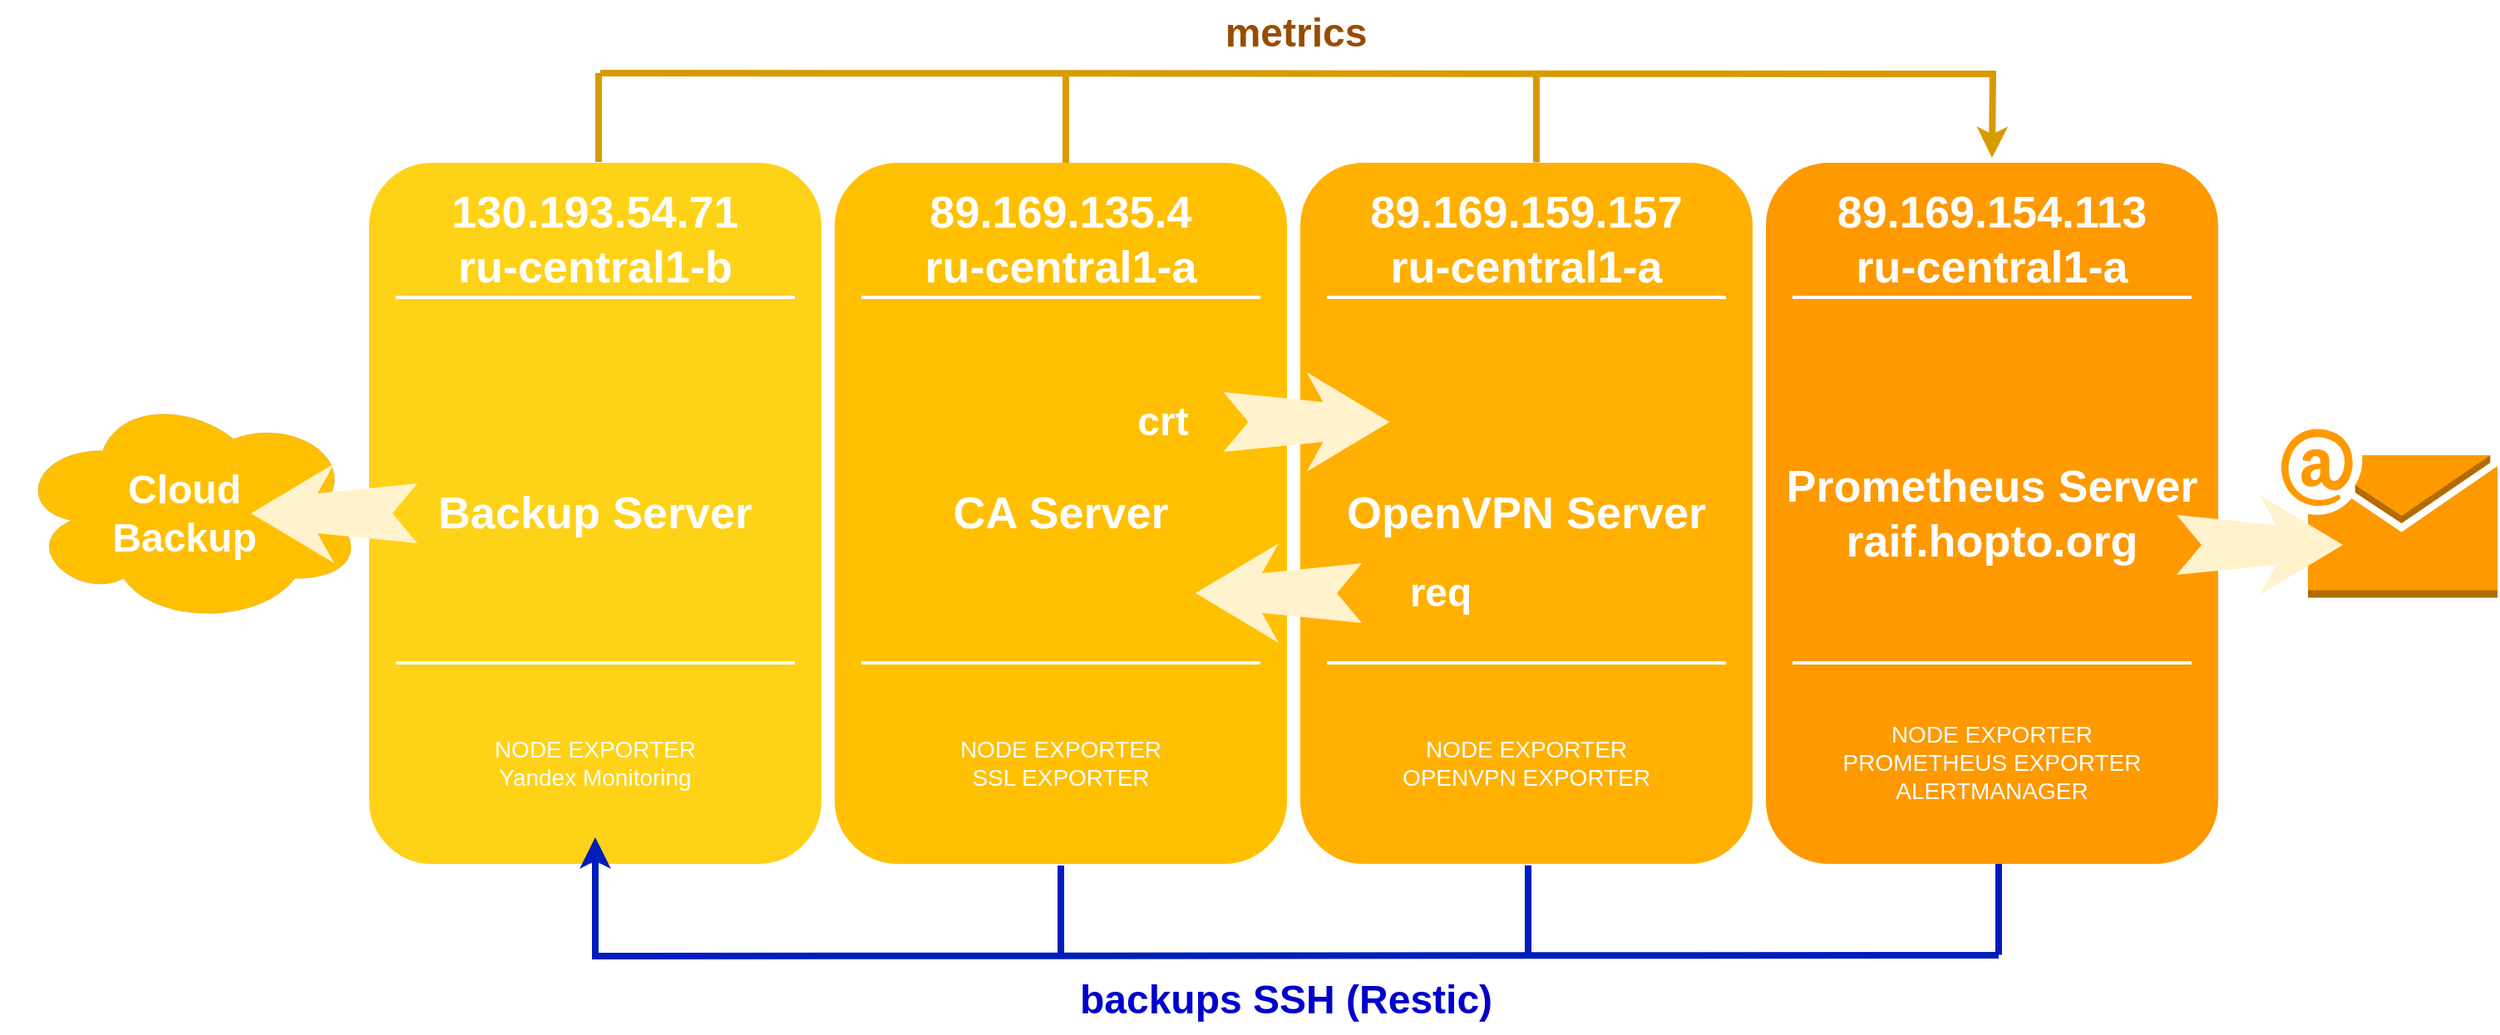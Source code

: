 <mxfile version="26.0.16">
  <diagram name="Page-1" id="12e1b939-464a-85fe-373e-61e167be1490">
    <mxGraphModel dx="1764" dy="916" grid="1" gridSize="10" guides="1" tooltips="1" connect="1" arrows="1" fold="1" page="1" pageScale="1.5" pageWidth="1169" pageHeight="826" background="none" math="0" shadow="0">
      <root>
        <mxCell id="0" />
        <mxCell id="1" parent="0" />
        <mxCell id="60da8b9f42644d3a-2" value="&lt;span style=&quot;color: rgb(255, 255, 255); font-size: 27px; font-weight: 700;&quot;&gt;Backup Server&lt;/span&gt;" style="whiteSpace=wrap;html=1;rounded=1;shadow=0;strokeWidth=8;fontSize=20;align=center;fillColor=#FED217;strokeColor=#FFFFFF;" parent="1" vertex="1">
          <mxGeometry x="316" y="405" width="280" height="430" as="geometry" />
        </mxCell>
        <mxCell id="60da8b9f42644d3a-3" value="130.193.54.71&lt;div&gt;ru-central1-b&lt;/div&gt;" style="text;html=1;strokeColor=none;fillColor=none;align=center;verticalAlign=middle;whiteSpace=wrap;rounded=0;shadow=0;fontSize=27;fontColor=#FFFFFF;fontStyle=1" parent="1" vertex="1">
          <mxGeometry x="316" y="425" width="280" height="60" as="geometry" />
        </mxCell>
        <mxCell id="60da8b9f42644d3a-4" value="NODE EXPORTER&lt;div&gt;Yandex Monitoring&lt;/div&gt;" style="text;html=1;strokeColor=none;fillColor=none;align=center;verticalAlign=middle;whiteSpace=wrap;rounded=0;shadow=0;fontSize=14;fontColor=#FFFFFF;" parent="1" vertex="1">
          <mxGeometry x="316" y="725" width="280" height="90" as="geometry" />
        </mxCell>
        <mxCell id="60da8b9f42644d3a-6" value="" style="line;strokeWidth=2;html=1;rounded=0;shadow=0;fontSize=27;align=center;fillColor=none;strokeColor=#FFFFFF;" parent="1" vertex="1">
          <mxGeometry x="336" y="485" width="240" height="10" as="geometry" />
        </mxCell>
        <mxCell id="60da8b9f42644d3a-7" value="" style="line;strokeWidth=2;html=1;rounded=0;shadow=0;fontSize=27;align=center;fillColor=none;strokeColor=#FFFFFF;" parent="1" vertex="1">
          <mxGeometry x="336" y="705" width="240" height="10" as="geometry" />
        </mxCell>
        <mxCell id="60da8b9f42644d3a-17" value="&lt;span style=&quot;color: rgb(255, 255, 255); font-size: 27px; font-weight: 700;&quot;&gt;CA Server&lt;/span&gt;" style="whiteSpace=wrap;html=1;rounded=1;shadow=0;strokeWidth=8;fontSize=20;align=center;fillColor=#FFC001;strokeColor=#FFFFFF;" parent="1" vertex="1">
          <mxGeometry x="596" y="405" width="280" height="430" as="geometry" />
        </mxCell>
        <mxCell id="60da8b9f42644d3a-18" value="89.169.135.4&lt;div&gt;ru-central1-a&lt;/div&gt;" style="text;html=1;strokeColor=none;fillColor=none;align=center;verticalAlign=middle;whiteSpace=wrap;rounded=0;shadow=0;fontSize=27;fontColor=#FFFFFF;fontStyle=1" parent="1" vertex="1">
          <mxGeometry x="596" y="425" width="280" height="60" as="geometry" />
        </mxCell>
        <mxCell id="60da8b9f42644d3a-19" value="NODE EXPORTER&lt;div&gt;&lt;div&gt;SSL EXPORTER&lt;/div&gt;&lt;/div&gt;" style="text;html=1;strokeColor=none;fillColor=none;align=center;verticalAlign=middle;whiteSpace=wrap;rounded=0;shadow=0;fontSize=14;fontColor=#FFFFFF;" parent="1" vertex="1">
          <mxGeometry x="596" y="725" width="280" height="90" as="geometry" />
        </mxCell>
        <mxCell id="60da8b9f42644d3a-20" value="" style="line;strokeWidth=2;html=1;rounded=0;shadow=0;fontSize=27;align=center;fillColor=none;strokeColor=#FFFFFF;" parent="1" vertex="1">
          <mxGeometry x="616" y="485" width="240" height="10" as="geometry" />
        </mxCell>
        <mxCell id="60da8b9f42644d3a-21" value="" style="line;strokeWidth=2;html=1;rounded=0;shadow=0;fontSize=27;align=center;fillColor=none;strokeColor=#FFFFFF;" parent="1" vertex="1">
          <mxGeometry x="616" y="705" width="240" height="10" as="geometry" />
        </mxCell>
        <mxCell id="60da8b9f42644d3a-24" value="&lt;span style=&quot;color: rgb(255, 255, 255); font-size: 27px; font-weight: 700;&quot;&gt;OpenVPN Server&lt;/span&gt;" style="whiteSpace=wrap;html=1;rounded=1;shadow=0;strokeWidth=8;fontSize=20;align=center;fillColor=#FFB001;strokeColor=#FFFFFF;" parent="1" vertex="1">
          <mxGeometry x="876" y="405" width="280" height="430" as="geometry" />
        </mxCell>
        <mxCell id="60da8b9f42644d3a-25" value="89.169.159.157&lt;div&gt;ru-central1-a&lt;/div&gt;" style="text;html=1;strokeColor=none;fillColor=none;align=center;verticalAlign=middle;whiteSpace=wrap;rounded=0;shadow=0;fontSize=27;fontColor=#FFFFFF;fontStyle=1" parent="1" vertex="1">
          <mxGeometry x="876" y="425" width="280" height="60" as="geometry" />
        </mxCell>
        <mxCell id="60da8b9f42644d3a-26" value="NODE EXPORTER&lt;div&gt;&lt;div&gt;OPENVPN EXPORTER&lt;/div&gt;&lt;/div&gt;" style="text;html=1;strokeColor=none;fillColor=none;align=center;verticalAlign=middle;whiteSpace=wrap;rounded=0;shadow=0;fontSize=14;fontColor=#FFFFFF;" parent="1" vertex="1">
          <mxGeometry x="876" y="725" width="280" height="90" as="geometry" />
        </mxCell>
        <mxCell id="60da8b9f42644d3a-27" value="" style="line;strokeWidth=2;html=1;rounded=0;shadow=0;fontSize=27;align=center;fillColor=none;strokeColor=#FFFFFF;" parent="1" vertex="1">
          <mxGeometry x="896" y="485" width="240" height="10" as="geometry" />
        </mxCell>
        <mxCell id="60da8b9f42644d3a-28" value="" style="line;strokeWidth=2;html=1;rounded=0;shadow=0;fontSize=27;align=center;fillColor=none;strokeColor=#FFFFFF;" parent="1" vertex="1">
          <mxGeometry x="896" y="705" width="240" height="10" as="geometry" />
        </mxCell>
        <mxCell id="60da8b9f42644d3a-30" value="" style="html=1;shadow=0;dashed=0;align=center;verticalAlign=middle;shape=mxgraph.arrows2.stylisedArrow;dy=0.6;dx=40;notch=15;feather=0.4;rounded=0;strokeWidth=1;fontSize=27;strokeColor=none;fillColor=#fff2cc;rotation=-180;" parent="1" vertex="1">
          <mxGeometry x="817" y="638" width="100" height="60" as="geometry" />
        </mxCell>
        <mxCell id="vOUV476OKw6NWkuYk_WK-25" style="edgeStyle=orthogonalEdgeStyle;rounded=0;orthogonalLoop=1;jettySize=auto;html=1;exitX=0.5;exitY=0;exitDx=0;exitDy=0;entryX=0.5;entryY=0;entryDx=0;entryDy=0;" edge="1" parent="1" source="60da8b9f42644d3a-31" target="60da8b9f42644d3a-32">
          <mxGeometry relative="1" as="geometry" />
        </mxCell>
        <mxCell id="60da8b9f42644d3a-31" value="&lt;span style=&quot;color: rgb(255, 255, 255); font-size: 27px; font-weight: 700;&quot;&gt;Prometheus Server&lt;/span&gt;&lt;div&gt;&lt;span style=&quot;color: rgb(255, 255, 255);&quot;&gt;&lt;font color=&quot;#ffffff&quot;&gt;&lt;span style=&quot;font-size: 27px;&quot;&gt;&lt;b&gt;raif.hopto.org&lt;/b&gt;&lt;/span&gt;&lt;/font&gt;&lt;/span&gt;&lt;/div&gt;" style="whiteSpace=wrap;html=1;rounded=1;shadow=0;strokeWidth=8;fontSize=20;align=center;fillColor=#FE9900;strokeColor=#FFFFFF;" parent="1" vertex="1">
          <mxGeometry x="1156" y="405" width="280" height="430" as="geometry" />
        </mxCell>
        <mxCell id="60da8b9f42644d3a-32" value="89.169.154.113&lt;div&gt;ru-central1-a&lt;/div&gt;" style="text;html=1;strokeColor=none;fillColor=none;align=center;verticalAlign=middle;whiteSpace=wrap;rounded=0;shadow=0;fontSize=27;fontColor=#FFFFFF;fontStyle=1" parent="1" vertex="1">
          <mxGeometry x="1156" y="425" width="280" height="60" as="geometry" />
        </mxCell>
        <mxCell id="60da8b9f42644d3a-33" value="NODE EXPORTER&lt;div&gt;PROMETHEUS EXPORTER&lt;/div&gt;&lt;div&gt;ALERTMANAGER&lt;/div&gt;" style="text;html=1;strokeColor=none;fillColor=none;align=center;verticalAlign=middle;whiteSpace=wrap;rounded=0;shadow=0;fontSize=14;fontColor=#FFFFFF;" parent="1" vertex="1">
          <mxGeometry x="1156" y="725" width="280" height="90" as="geometry" />
        </mxCell>
        <mxCell id="60da8b9f42644d3a-34" value="" style="line;strokeWidth=2;html=1;rounded=0;shadow=0;fontSize=27;align=center;fillColor=none;strokeColor=#FFFFFF;" parent="1" vertex="1">
          <mxGeometry x="1176" y="485" width="240" height="10" as="geometry" />
        </mxCell>
        <mxCell id="60da8b9f42644d3a-35" value="" style="line;strokeWidth=2;html=1;rounded=0;shadow=0;fontSize=27;align=center;fillColor=none;strokeColor=#FFFFFF;" parent="1" vertex="1">
          <mxGeometry x="1176" y="705" width="240" height="10" as="geometry" />
        </mxCell>
        <mxCell id="60da8b9f42644d3a-37" value="" style="html=1;shadow=0;dashed=0;align=center;verticalAlign=middle;shape=mxgraph.arrows2.stylisedArrow;dy=0.6;dx=40;notch=15;feather=0.4;rounded=0;strokeWidth=1;fontSize=27;strokeColor=none;fillColor=#fff2cc;" parent="1" vertex="1">
          <mxGeometry x="833.75" y="535" width="100" height="60" as="geometry" />
        </mxCell>
        <mxCell id="TWnDSq0pQ0x6KAUcjfAo-7" value="" style="group" parent="1" vertex="1" connectable="0">
          <mxGeometry x="98" y="560" width="210" height="140" as="geometry" />
        </mxCell>
        <mxCell id="TWnDSq0pQ0x6KAUcjfAo-1" value="" style="ellipse;shape=cloud;whiteSpace=wrap;html=1;fillColor=light-dark(#ffc001, #ededed);strokeWidth=0;" parent="TWnDSq0pQ0x6KAUcjfAo-7" vertex="1">
          <mxGeometry x="9" y="-13" width="210" height="140" as="geometry" />
        </mxCell>
        <mxCell id="TWnDSq0pQ0x6KAUcjfAo-3" value="Cloud Backup" style="text;html=1;align=center;verticalAlign=middle;whiteSpace=wrap;rounded=0;fontSize=24;fontStyle=1;fontColor=light-dark(#ffffff, #ededed);" parent="TWnDSq0pQ0x6KAUcjfAo-7" vertex="1">
          <mxGeometry x="81" y="45" width="60" height="30" as="geometry" />
        </mxCell>
        <mxCell id="TWnDSq0pQ0x6KAUcjfAo-6" value="" style="html=1;shadow=0;dashed=0;align=center;verticalAlign=middle;shape=mxgraph.arrows2.stylisedArrow;dy=0.6;dx=40;notch=15;feather=0.4;rounded=0;strokeWidth=1;fontSize=27;strokeColor=none;fillColor=#fff2cc;rotation=-180;" parent="1" vertex="1">
          <mxGeometry x="249" y="590" width="100" height="60" as="geometry" />
        </mxCell>
        <mxCell id="TWnDSq0pQ0x6KAUcjfAo-8" value="" style="outlineConnect=0;dashed=0;verticalLabelPosition=bottom;verticalAlign=top;align=center;html=1;shape=mxgraph.aws3.email;fillColor=light-dark(#fe9900, #835801);gradientColor=none;" parent="1" vertex="1">
          <mxGeometry x="1470" y="569.25" width="130" height="101.5" as="geometry" />
        </mxCell>
        <mxCell id="TWnDSq0pQ0x6KAUcjfAo-9" value="" style="html=1;shadow=0;dashed=0;align=center;verticalAlign=middle;shape=mxgraph.arrows2.stylisedArrow;dy=0.6;dx=40;notch=15;feather=0.4;rounded=0;strokeWidth=1;fontSize=27;strokeColor=none;fillColor=#fff2cc;" parent="1" vertex="1">
          <mxGeometry x="1407" y="609" width="100" height="60" as="geometry" />
        </mxCell>
        <mxCell id="vOUV476OKw6NWkuYk_WK-17" value="" style="group;strokeWidth=4;" vertex="1" connectable="0" parent="1">
          <mxGeometry x="731" y="831.015" width="574.005" height="55.025" as="geometry" />
        </mxCell>
        <mxCell id="vOUV476OKw6NWkuYk_WK-13" style="edgeStyle=orthogonalEdgeStyle;rounded=0;orthogonalLoop=1;jettySize=auto;html=1;entryX=0.5;entryY=1;entryDx=0;entryDy=0;strokeWidth=4;fillColor=#0050ef;strokeColor=#001DBC;" edge="1" parent="vOUV476OKw6NWkuYk_WK-17" target="60da8b9f42644d3a-4">
          <mxGeometry relative="1" as="geometry">
            <mxPoint x="569" y="54.985" as="sourcePoint" />
          </mxGeometry>
        </mxCell>
        <mxCell id="vOUV476OKw6NWkuYk_WK-14" value="" style="line;strokeWidth=4;html=1;rotation=90;fillColor=#0050ef;strokeColor=#001DBC;fontColor=#ffffff;" vertex="1" parent="vOUV476OKw6NWkuYk_WK-17">
          <mxGeometry x="-21.75" y="22.735" width="53.5" height="10" as="geometry" />
        </mxCell>
        <mxCell id="vOUV476OKw6NWkuYk_WK-15" value="" style="line;strokeWidth=4;html=1;rotation=90;fillColor=#0050ef;strokeColor=#001DBC;fontColor=#ffffff;" vertex="1" parent="vOUV476OKw6NWkuYk_WK-17">
          <mxGeometry x="258.93" y="22.945" width="54.16" height="10" as="geometry" />
        </mxCell>
        <mxCell id="vOUV476OKw6NWkuYk_WK-16" value="" style="line;strokeWidth=4;html=1;rotation=90;fillColor=#0050ef;strokeColor=#001DBC;fontColor=#ffffff;" vertex="1" parent="vOUV476OKw6NWkuYk_WK-17">
          <mxGeometry x="541.61" y="22.395" width="54.79" height="10" as="geometry" />
        </mxCell>
        <mxCell id="vOUV476OKw6NWkuYk_WK-18" value="" style="group" vertex="1" connectable="0" parent="1">
          <mxGeometry x="453" y="354" width="574.005" height="55.025" as="geometry" />
        </mxCell>
        <mxCell id="vOUV476OKw6NWkuYk_WK-19" style="edgeStyle=orthogonalEdgeStyle;rounded=0;orthogonalLoop=1;jettySize=auto;html=1;entryX=0.5;entryY=1;entryDx=0;entryDy=0;" edge="1" parent="vOUV476OKw6NWkuYk_WK-18">
          <mxGeometry relative="1" as="geometry">
            <mxPoint x="569" y="54.985" as="sourcePoint" />
          </mxGeometry>
        </mxCell>
        <mxCell id="vOUV476OKw6NWkuYk_WK-20" value="" style="line;strokeWidth=4;html=1;rotation=90;fillColor=#ffe6cc;strokeColor=#d79b00;" vertex="1" parent="vOUV476OKw6NWkuYk_WK-18">
          <mxGeometry x="-21.75" y="22.735" width="53.5" height="10" as="geometry" />
        </mxCell>
        <mxCell id="vOUV476OKw6NWkuYk_WK-21" value="" style="line;strokeWidth=4;html=1;rotation=90;fillColor=#ffe6cc;strokeColor=#d79b00;" vertex="1" parent="vOUV476OKw6NWkuYk_WK-18">
          <mxGeometry x="258.93" y="22.945" width="54.16" height="10" as="geometry" />
        </mxCell>
        <mxCell id="vOUV476OKw6NWkuYk_WK-22" value="" style="line;strokeWidth=4;html=1;rotation=90;fillColor=#ffe6cc;strokeColor=#d79b00;" vertex="1" parent="vOUV476OKw6NWkuYk_WK-18">
          <mxGeometry x="541.61" y="22.395" width="54.79" height="10" as="geometry" />
        </mxCell>
        <mxCell id="vOUV476OKw6NWkuYk_WK-24" style="edgeStyle=orthogonalEdgeStyle;rounded=0;orthogonalLoop=1;jettySize=auto;html=1;strokeWidth=4;fillColor=#ffe6cc;strokeColor=#d79b00;" edge="1" parent="1">
          <mxGeometry relative="1" as="geometry">
            <mxPoint x="459" y="355" as="sourcePoint" />
            <mxPoint x="1296" y="406" as="targetPoint" />
          </mxGeometry>
        </mxCell>
        <mxCell id="vOUV476OKw6NWkuYk_WK-26" value="&lt;font style=&quot;font-size: 24px;&quot;&gt;&lt;b&gt;backups SSH (Restic)&lt;/b&gt;&lt;/font&gt;" style="text;html=1;align=center;verticalAlign=middle;resizable=0;points=[];autosize=1;strokeColor=none;fillColor=none;strokeWidth=4;fontColor=#0000CC;" vertex="1" parent="1">
          <mxGeometry x="736" y="893" width="270" height="40" as="geometry" />
        </mxCell>
        <mxCell id="vOUV476OKw6NWkuYk_WK-27" value="&lt;font style=&quot;font-size: 24px; color: rgb(153, 76, 0);&quot;&gt;&lt;b style=&quot;&quot;&gt;metrics&lt;/b&gt;&lt;/font&gt;" style="text;html=1;align=center;verticalAlign=middle;resizable=0;points=[];autosize=1;strokeColor=none;fillColor=none;" vertex="1" parent="1">
          <mxGeometry x="822" y="311" width="110" height="40" as="geometry" />
        </mxCell>
        <mxCell id="vOUV476OKw6NWkuYk_WK-28" value="&lt;font style=&quot;font-size: 24px;&quot;&gt;&lt;b&gt;req&lt;/b&gt;&lt;/font&gt;" style="text;html=1;align=center;verticalAlign=middle;resizable=0;points=[];autosize=1;strokeColor=none;fillColor=none;fontColor=#FFFFFF;" vertex="1" parent="1">
          <mxGeometry x="933.75" y="648" width="60" height="40" as="geometry" />
        </mxCell>
        <mxCell id="vOUV476OKw6NWkuYk_WK-29" value="&lt;font style=&quot;font-size: 24px;&quot;&gt;&lt;b&gt;crt&lt;/b&gt;&lt;/font&gt;" style="text;html=1;align=center;verticalAlign=middle;resizable=0;points=[];autosize=1;strokeColor=none;fillColor=none;fontColor=#FFFFFF;" vertex="1" parent="1">
          <mxGeometry x="772" y="545" width="50" height="40" as="geometry" />
        </mxCell>
      </root>
    </mxGraphModel>
  </diagram>
</mxfile>
